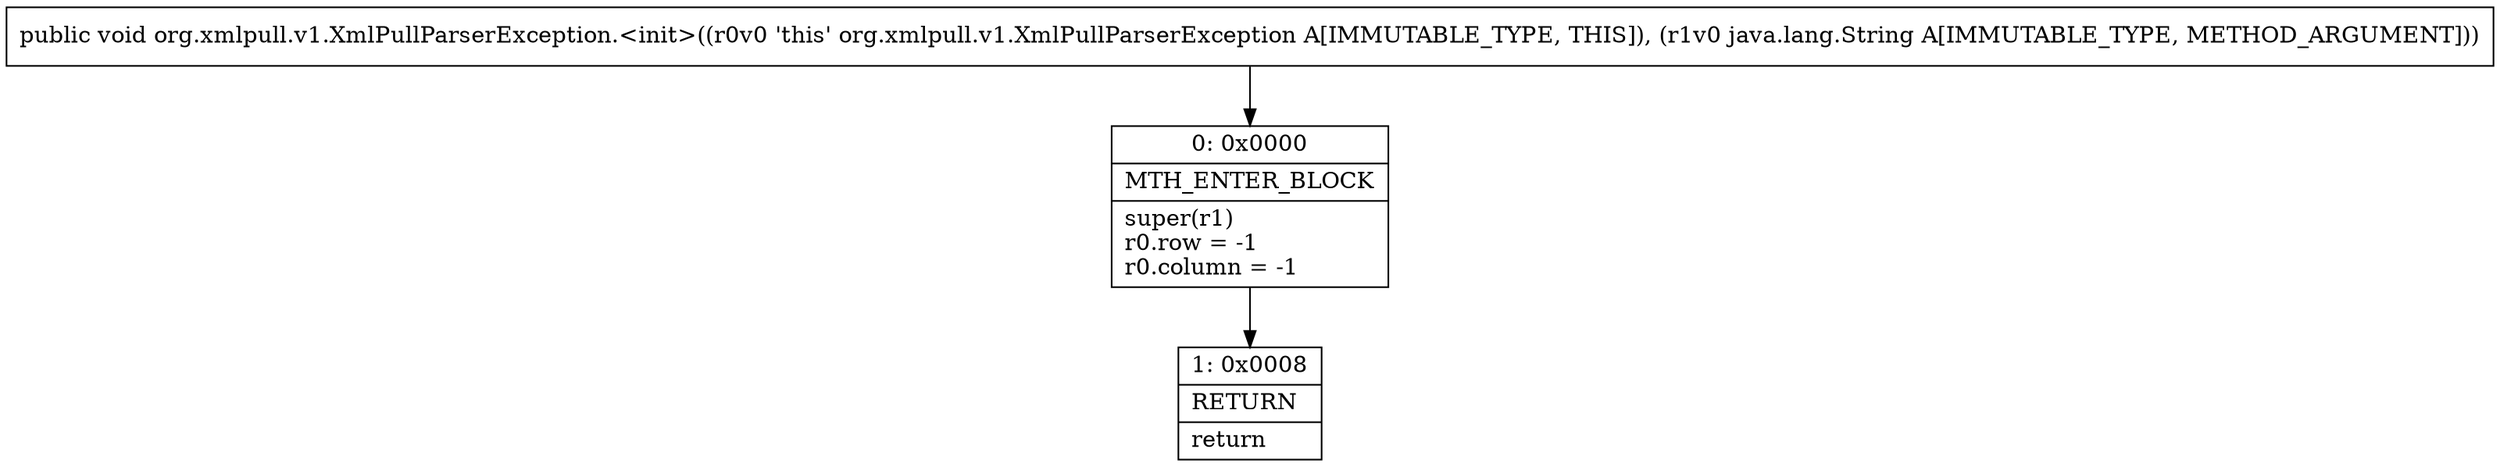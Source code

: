 digraph "CFG fororg.xmlpull.v1.XmlPullParserException.\<init\>(Ljava\/lang\/String;)V" {
Node_0 [shape=record,label="{0\:\ 0x0000|MTH_ENTER_BLOCK\l|super(r1)\lr0.row = \-1\lr0.column = \-1\l}"];
Node_1 [shape=record,label="{1\:\ 0x0008|RETURN\l|return\l}"];
MethodNode[shape=record,label="{public void org.xmlpull.v1.XmlPullParserException.\<init\>((r0v0 'this' org.xmlpull.v1.XmlPullParserException A[IMMUTABLE_TYPE, THIS]), (r1v0 java.lang.String A[IMMUTABLE_TYPE, METHOD_ARGUMENT])) }"];
MethodNode -> Node_0;
Node_0 -> Node_1;
}

